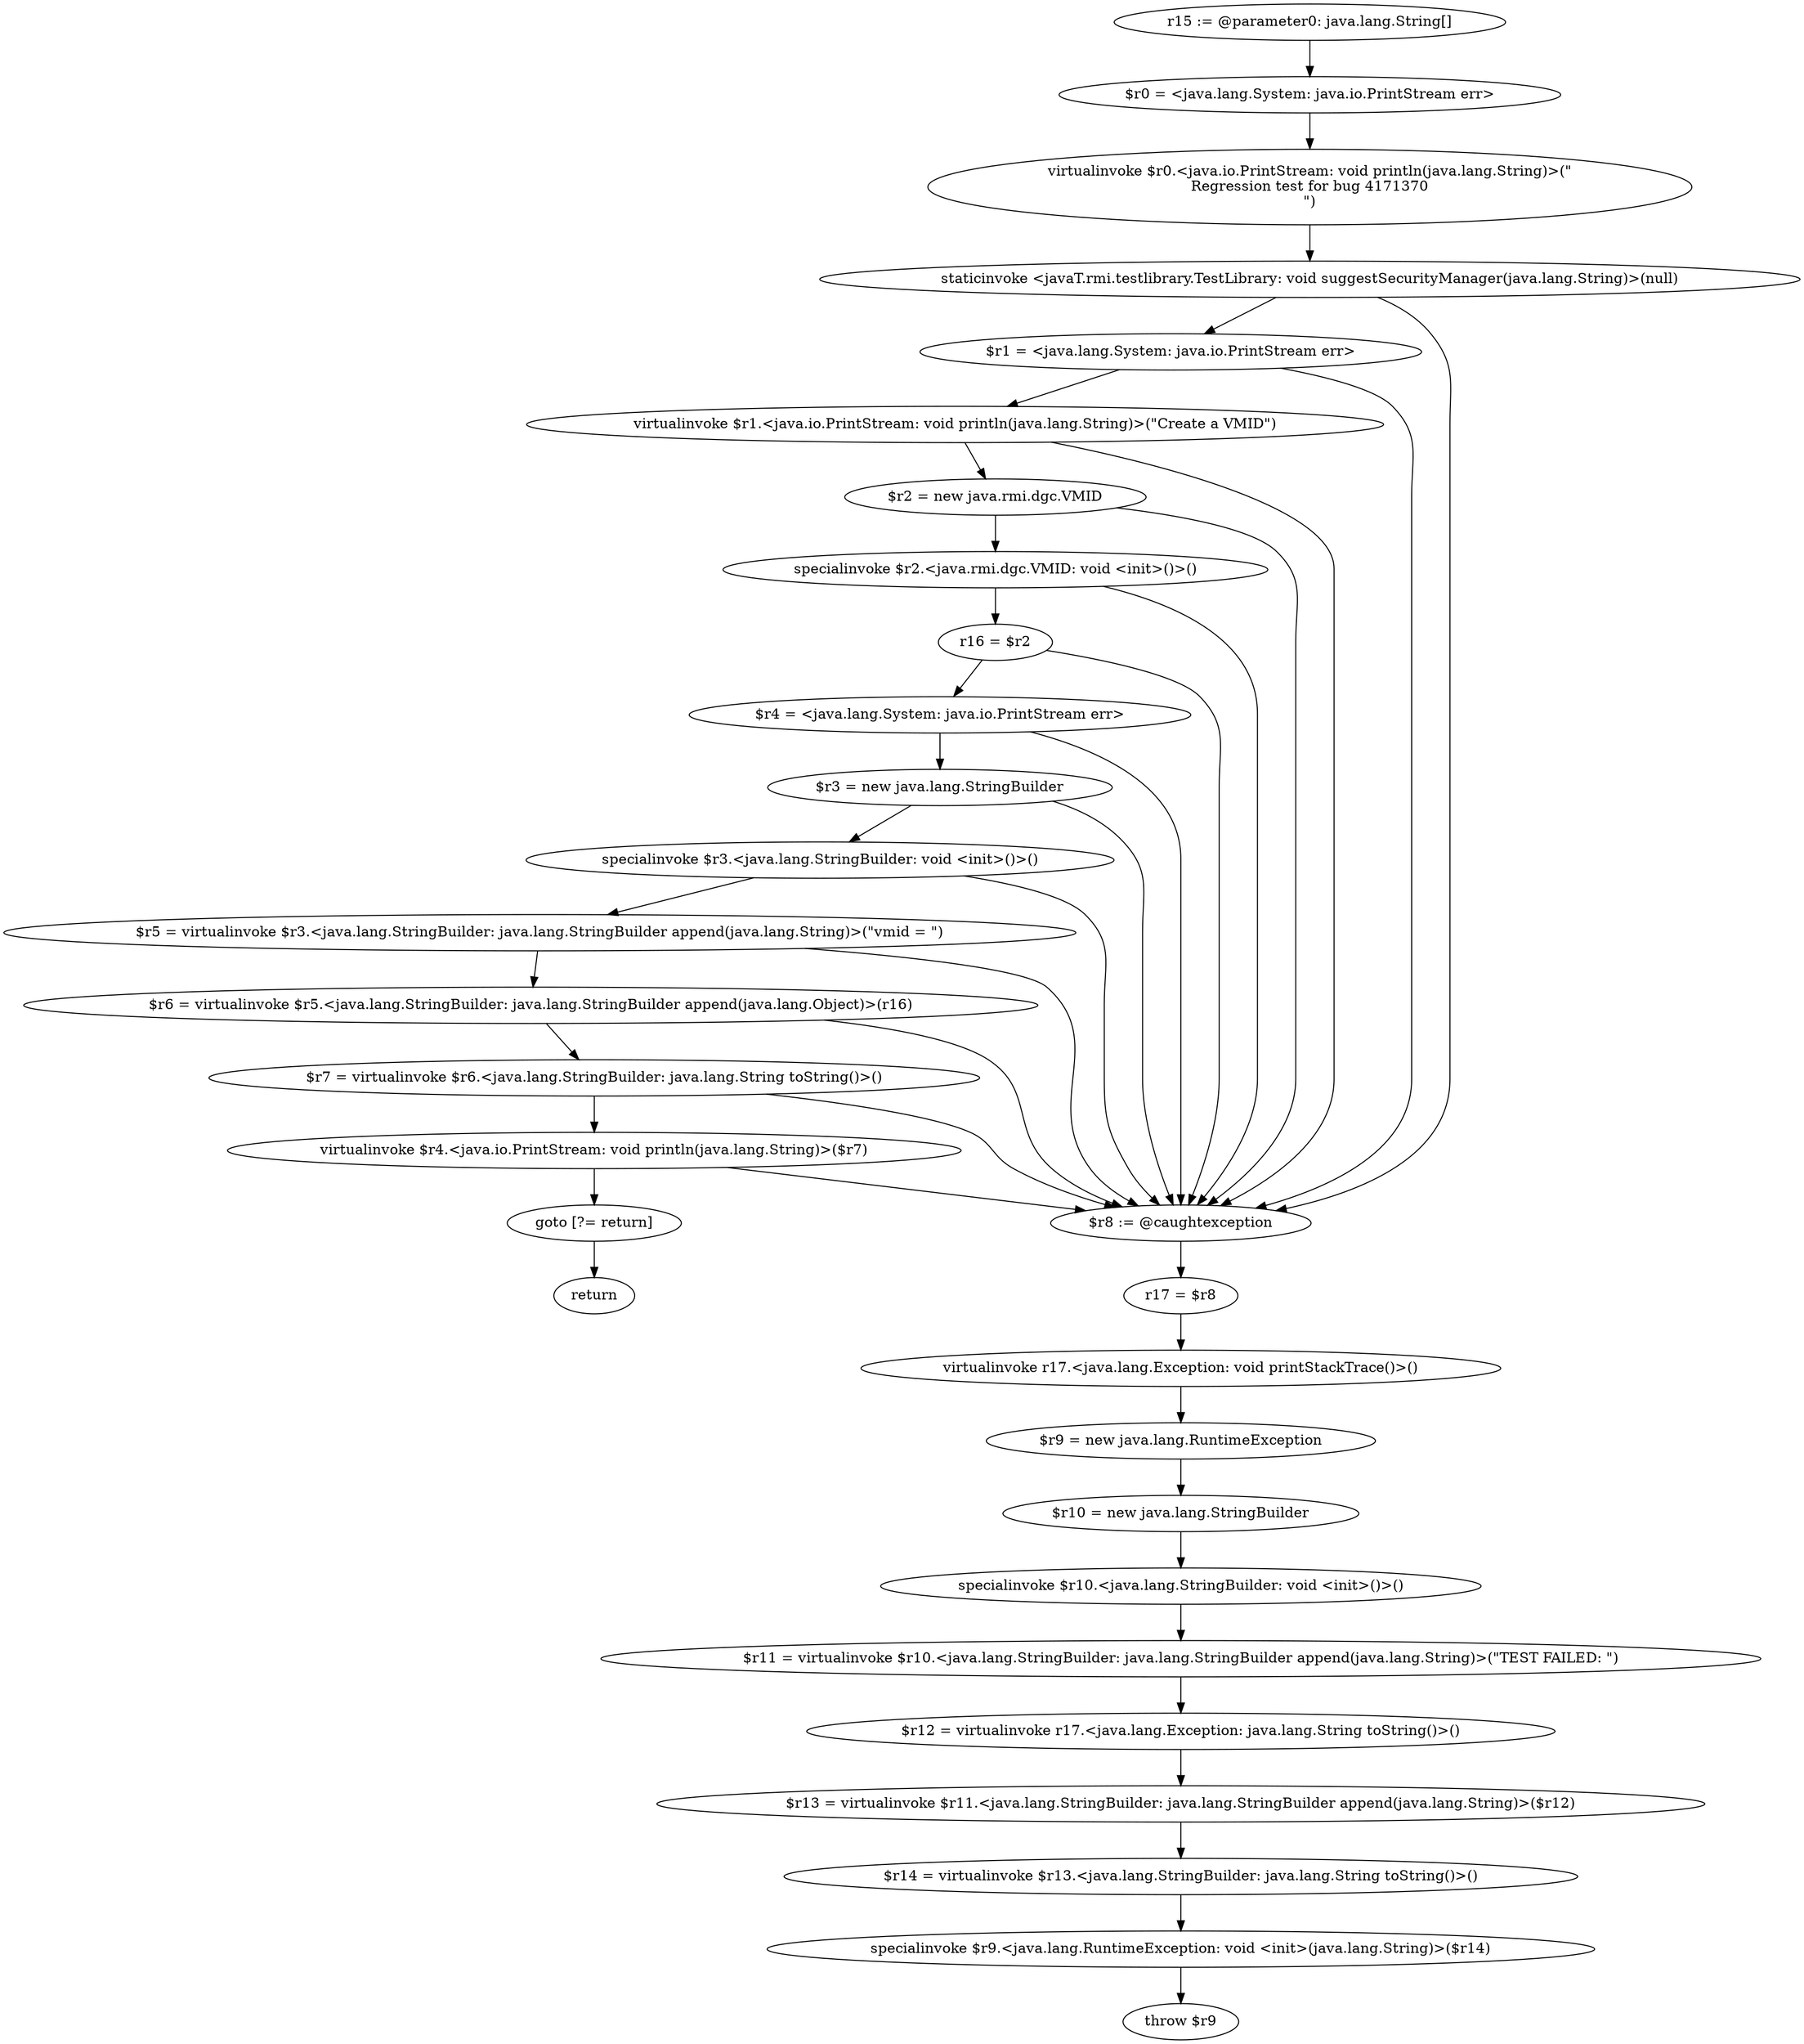 digraph "unitGraph" {
    "r15 := @parameter0: java.lang.String[]"
    "$r0 = <java.lang.System: java.io.PrintStream err>"
    "virtualinvoke $r0.<java.io.PrintStream: void println(java.lang.String)>(\"\nRegression test for bug 4171370\n\")"
    "staticinvoke <javaT.rmi.testlibrary.TestLibrary: void suggestSecurityManager(java.lang.String)>(null)"
    "$r1 = <java.lang.System: java.io.PrintStream err>"
    "virtualinvoke $r1.<java.io.PrintStream: void println(java.lang.String)>(\"Create a VMID\")"
    "$r2 = new java.rmi.dgc.VMID"
    "specialinvoke $r2.<java.rmi.dgc.VMID: void <init>()>()"
    "r16 = $r2"
    "$r4 = <java.lang.System: java.io.PrintStream err>"
    "$r3 = new java.lang.StringBuilder"
    "specialinvoke $r3.<java.lang.StringBuilder: void <init>()>()"
    "$r5 = virtualinvoke $r3.<java.lang.StringBuilder: java.lang.StringBuilder append(java.lang.String)>(\"vmid = \")"
    "$r6 = virtualinvoke $r5.<java.lang.StringBuilder: java.lang.StringBuilder append(java.lang.Object)>(r16)"
    "$r7 = virtualinvoke $r6.<java.lang.StringBuilder: java.lang.String toString()>()"
    "virtualinvoke $r4.<java.io.PrintStream: void println(java.lang.String)>($r7)"
    "goto [?= return]"
    "$r8 := @caughtexception"
    "r17 = $r8"
    "virtualinvoke r17.<java.lang.Exception: void printStackTrace()>()"
    "$r9 = new java.lang.RuntimeException"
    "$r10 = new java.lang.StringBuilder"
    "specialinvoke $r10.<java.lang.StringBuilder: void <init>()>()"
    "$r11 = virtualinvoke $r10.<java.lang.StringBuilder: java.lang.StringBuilder append(java.lang.String)>(\"TEST FAILED: \")"
    "$r12 = virtualinvoke r17.<java.lang.Exception: java.lang.String toString()>()"
    "$r13 = virtualinvoke $r11.<java.lang.StringBuilder: java.lang.StringBuilder append(java.lang.String)>($r12)"
    "$r14 = virtualinvoke $r13.<java.lang.StringBuilder: java.lang.String toString()>()"
    "specialinvoke $r9.<java.lang.RuntimeException: void <init>(java.lang.String)>($r14)"
    "throw $r9"
    "return"
    "r15 := @parameter0: java.lang.String[]"->"$r0 = <java.lang.System: java.io.PrintStream err>";
    "$r0 = <java.lang.System: java.io.PrintStream err>"->"virtualinvoke $r0.<java.io.PrintStream: void println(java.lang.String)>(\"\nRegression test for bug 4171370\n\")";
    "virtualinvoke $r0.<java.io.PrintStream: void println(java.lang.String)>(\"\nRegression test for bug 4171370\n\")"->"staticinvoke <javaT.rmi.testlibrary.TestLibrary: void suggestSecurityManager(java.lang.String)>(null)";
    "staticinvoke <javaT.rmi.testlibrary.TestLibrary: void suggestSecurityManager(java.lang.String)>(null)"->"$r1 = <java.lang.System: java.io.PrintStream err>";
    "staticinvoke <javaT.rmi.testlibrary.TestLibrary: void suggestSecurityManager(java.lang.String)>(null)"->"$r8 := @caughtexception";
    "$r1 = <java.lang.System: java.io.PrintStream err>"->"virtualinvoke $r1.<java.io.PrintStream: void println(java.lang.String)>(\"Create a VMID\")";
    "$r1 = <java.lang.System: java.io.PrintStream err>"->"$r8 := @caughtexception";
    "virtualinvoke $r1.<java.io.PrintStream: void println(java.lang.String)>(\"Create a VMID\")"->"$r2 = new java.rmi.dgc.VMID";
    "virtualinvoke $r1.<java.io.PrintStream: void println(java.lang.String)>(\"Create a VMID\")"->"$r8 := @caughtexception";
    "$r2 = new java.rmi.dgc.VMID"->"specialinvoke $r2.<java.rmi.dgc.VMID: void <init>()>()";
    "$r2 = new java.rmi.dgc.VMID"->"$r8 := @caughtexception";
    "specialinvoke $r2.<java.rmi.dgc.VMID: void <init>()>()"->"r16 = $r2";
    "specialinvoke $r2.<java.rmi.dgc.VMID: void <init>()>()"->"$r8 := @caughtexception";
    "r16 = $r2"->"$r4 = <java.lang.System: java.io.PrintStream err>";
    "r16 = $r2"->"$r8 := @caughtexception";
    "$r4 = <java.lang.System: java.io.PrintStream err>"->"$r3 = new java.lang.StringBuilder";
    "$r4 = <java.lang.System: java.io.PrintStream err>"->"$r8 := @caughtexception";
    "$r3 = new java.lang.StringBuilder"->"specialinvoke $r3.<java.lang.StringBuilder: void <init>()>()";
    "$r3 = new java.lang.StringBuilder"->"$r8 := @caughtexception";
    "specialinvoke $r3.<java.lang.StringBuilder: void <init>()>()"->"$r5 = virtualinvoke $r3.<java.lang.StringBuilder: java.lang.StringBuilder append(java.lang.String)>(\"vmid = \")";
    "specialinvoke $r3.<java.lang.StringBuilder: void <init>()>()"->"$r8 := @caughtexception";
    "$r5 = virtualinvoke $r3.<java.lang.StringBuilder: java.lang.StringBuilder append(java.lang.String)>(\"vmid = \")"->"$r6 = virtualinvoke $r5.<java.lang.StringBuilder: java.lang.StringBuilder append(java.lang.Object)>(r16)";
    "$r5 = virtualinvoke $r3.<java.lang.StringBuilder: java.lang.StringBuilder append(java.lang.String)>(\"vmid = \")"->"$r8 := @caughtexception";
    "$r6 = virtualinvoke $r5.<java.lang.StringBuilder: java.lang.StringBuilder append(java.lang.Object)>(r16)"->"$r7 = virtualinvoke $r6.<java.lang.StringBuilder: java.lang.String toString()>()";
    "$r6 = virtualinvoke $r5.<java.lang.StringBuilder: java.lang.StringBuilder append(java.lang.Object)>(r16)"->"$r8 := @caughtexception";
    "$r7 = virtualinvoke $r6.<java.lang.StringBuilder: java.lang.String toString()>()"->"virtualinvoke $r4.<java.io.PrintStream: void println(java.lang.String)>($r7)";
    "$r7 = virtualinvoke $r6.<java.lang.StringBuilder: java.lang.String toString()>()"->"$r8 := @caughtexception";
    "virtualinvoke $r4.<java.io.PrintStream: void println(java.lang.String)>($r7)"->"goto [?= return]";
    "virtualinvoke $r4.<java.io.PrintStream: void println(java.lang.String)>($r7)"->"$r8 := @caughtexception";
    "goto [?= return]"->"return";
    "$r8 := @caughtexception"->"r17 = $r8";
    "r17 = $r8"->"virtualinvoke r17.<java.lang.Exception: void printStackTrace()>()";
    "virtualinvoke r17.<java.lang.Exception: void printStackTrace()>()"->"$r9 = new java.lang.RuntimeException";
    "$r9 = new java.lang.RuntimeException"->"$r10 = new java.lang.StringBuilder";
    "$r10 = new java.lang.StringBuilder"->"specialinvoke $r10.<java.lang.StringBuilder: void <init>()>()";
    "specialinvoke $r10.<java.lang.StringBuilder: void <init>()>()"->"$r11 = virtualinvoke $r10.<java.lang.StringBuilder: java.lang.StringBuilder append(java.lang.String)>(\"TEST FAILED: \")";
    "$r11 = virtualinvoke $r10.<java.lang.StringBuilder: java.lang.StringBuilder append(java.lang.String)>(\"TEST FAILED: \")"->"$r12 = virtualinvoke r17.<java.lang.Exception: java.lang.String toString()>()";
    "$r12 = virtualinvoke r17.<java.lang.Exception: java.lang.String toString()>()"->"$r13 = virtualinvoke $r11.<java.lang.StringBuilder: java.lang.StringBuilder append(java.lang.String)>($r12)";
    "$r13 = virtualinvoke $r11.<java.lang.StringBuilder: java.lang.StringBuilder append(java.lang.String)>($r12)"->"$r14 = virtualinvoke $r13.<java.lang.StringBuilder: java.lang.String toString()>()";
    "$r14 = virtualinvoke $r13.<java.lang.StringBuilder: java.lang.String toString()>()"->"specialinvoke $r9.<java.lang.RuntimeException: void <init>(java.lang.String)>($r14)";
    "specialinvoke $r9.<java.lang.RuntimeException: void <init>(java.lang.String)>($r14)"->"throw $r9";
}
